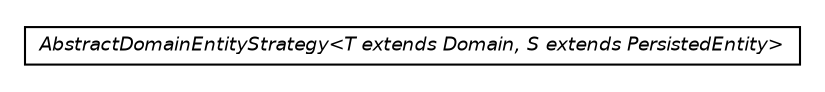 #!/usr/local/bin/dot
#
# Class diagram 
# Generated by UMLGraph version R5_6 (http://www.umlgraph.org/)
#

digraph G {
	edge [fontname="Helvetica",fontsize=10,labelfontname="Helvetica",labelfontsize=10];
	node [fontname="Helvetica",fontsize=10,shape=plaintext];
	nodesep=0.25;
	ranksep=0.5;
	// net.ljcomputing.core.strategy.AbstractDomainEntityStrategy<T extends net.ljcomputing.core.domain.Domain, S extends net.ljcomputing.core.entity.PersistedEntity>
	c91 [label=<<table title="net.ljcomputing.core.strategy.AbstractDomainEntityStrategy" border="0" cellborder="1" cellspacing="0" cellpadding="2" port="p" href="./AbstractDomainEntityStrategy.html">
		<tr><td><table border="0" cellspacing="0" cellpadding="1">
<tr><td align="center" balign="center"><font face="Helvetica-Oblique"> AbstractDomainEntityStrategy&lt;T extends Domain, S extends PersistedEntity&gt; </font></td></tr>
		</table></td></tr>
		</table>>, URL="./AbstractDomainEntityStrategy.html", fontname="Helvetica", fontcolor="black", fontsize=9.0];
}

